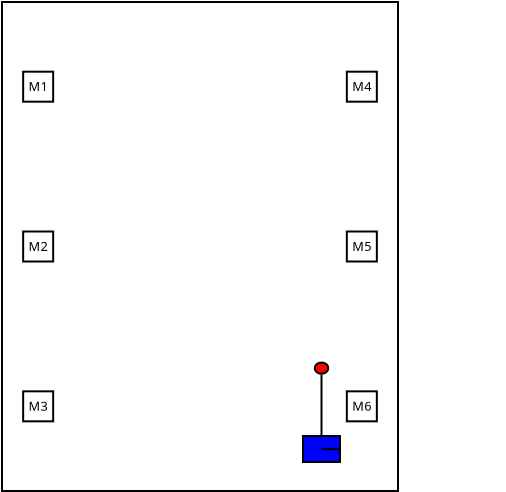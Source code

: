 <?xml version="1.0" encoding="UTF-8"?>
<dia:diagram xmlns:dia="http://www.lysator.liu.se/~alla/dia/">
  <dia:layer name="Background" visible="true" active="true">
    <dia:object type="Standard - Box" version="0" id="O0">
      <dia:attribute name="obj_pos">
        <dia:point val="17.75,4.55"/>
      </dia:attribute>
      <dia:attribute name="obj_bb">
        <dia:rectangle val="17.7,4.5;37.6,29.05"/>
      </dia:attribute>
      <dia:attribute name="elem_corner">
        <dia:point val="17.75,4.55"/>
      </dia:attribute>
      <dia:attribute name="elem_width">
        <dia:real val="19.8"/>
      </dia:attribute>
      <dia:attribute name="elem_height">
        <dia:real val="24.45"/>
      </dia:attribute>
      <dia:attribute name="show_background">
        <dia:boolean val="true"/>
      </dia:attribute>
    </dia:object>
    <dia:group>
      <dia:group>
        <dia:group>
          <dia:object type="Standard - Box" version="0" id="O1">
            <dia:attribute name="obj_pos">
              <dia:point val="18.808,8.034"/>
            </dia:attribute>
            <dia:attribute name="obj_bb">
              <dia:rectangle val="18.758,7.984;20.358,9.584"/>
            </dia:attribute>
            <dia:attribute name="elem_corner">
              <dia:point val="18.808,8.034"/>
            </dia:attribute>
            <dia:attribute name="elem_width">
              <dia:real val="1.5"/>
            </dia:attribute>
            <dia:attribute name="elem_height">
              <dia:real val="1.5"/>
            </dia:attribute>
            <dia:attribute name="show_background">
              <dia:boolean val="true"/>
            </dia:attribute>
          </dia:object>
          <dia:object type="Standard - Text" version="1" id="O2">
            <dia:attribute name="obj_pos">
              <dia:point val="19.078,9.005"/>
            </dia:attribute>
            <dia:attribute name="obj_bb">
              <dia:rectangle val="19.078,8.41;20.038,9.158"/>
            </dia:attribute>
            <dia:attribute name="text">
              <dia:composite type="text">
                <dia:attribute name="string">
                  <dia:string>#M1#</dia:string>
                </dia:attribute>
                <dia:attribute name="font">
                  <dia:font family="sans" style="0" name="Helvetica"/>
                </dia:attribute>
                <dia:attribute name="height">
                  <dia:real val="0.8"/>
                </dia:attribute>
                <dia:attribute name="pos">
                  <dia:point val="19.078,9.005"/>
                </dia:attribute>
                <dia:attribute name="color">
                  <dia:color val="#000000"/>
                </dia:attribute>
                <dia:attribute name="alignment">
                  <dia:enum val="0"/>
                </dia:attribute>
              </dia:composite>
            </dia:attribute>
            <dia:attribute name="valign">
              <dia:enum val="3"/>
            </dia:attribute>
          </dia:object>
        </dia:group>
        <dia:group>
          <dia:object type="Standard - Box" version="0" id="O3">
            <dia:attribute name="obj_pos">
              <dia:point val="34.992,8.034"/>
            </dia:attribute>
            <dia:attribute name="obj_bb">
              <dia:rectangle val="34.942,7.984;36.542,9.584"/>
            </dia:attribute>
            <dia:attribute name="elem_corner">
              <dia:point val="34.992,8.034"/>
            </dia:attribute>
            <dia:attribute name="elem_width">
              <dia:real val="1.5"/>
            </dia:attribute>
            <dia:attribute name="elem_height">
              <dia:real val="1.5"/>
            </dia:attribute>
            <dia:attribute name="show_background">
              <dia:boolean val="true"/>
            </dia:attribute>
          </dia:object>
          <dia:object type="Standard - Text" version="1" id="O4">
            <dia:attribute name="obj_pos">
              <dia:point val="35.262,9.005"/>
            </dia:attribute>
            <dia:attribute name="obj_bb">
              <dia:rectangle val="35.262,8.41;36.222,9.158"/>
            </dia:attribute>
            <dia:attribute name="text">
              <dia:composite type="text">
                <dia:attribute name="string">
                  <dia:string>#M4#</dia:string>
                </dia:attribute>
                <dia:attribute name="font">
                  <dia:font family="sans" style="0" name="Helvetica"/>
                </dia:attribute>
                <dia:attribute name="height">
                  <dia:real val="0.8"/>
                </dia:attribute>
                <dia:attribute name="pos">
                  <dia:point val="35.262,9.005"/>
                </dia:attribute>
                <dia:attribute name="color">
                  <dia:color val="#000000"/>
                </dia:attribute>
                <dia:attribute name="alignment">
                  <dia:enum val="0"/>
                </dia:attribute>
              </dia:composite>
            </dia:attribute>
            <dia:attribute name="valign">
              <dia:enum val="3"/>
            </dia:attribute>
          </dia:object>
        </dia:group>
      </dia:group>
      <dia:group>
        <dia:group>
          <dia:object type="Standard - Box" version="0" id="O5">
            <dia:attribute name="obj_pos">
              <dia:point val="18.808,16.025"/>
            </dia:attribute>
            <dia:attribute name="obj_bb">
              <dia:rectangle val="18.758,15.975;20.358,17.575"/>
            </dia:attribute>
            <dia:attribute name="elem_corner">
              <dia:point val="18.808,16.025"/>
            </dia:attribute>
            <dia:attribute name="elem_width">
              <dia:real val="1.5"/>
            </dia:attribute>
            <dia:attribute name="elem_height">
              <dia:real val="1.5"/>
            </dia:attribute>
            <dia:attribute name="show_background">
              <dia:boolean val="true"/>
            </dia:attribute>
          </dia:object>
          <dia:object type="Standard - Text" version="1" id="O6">
            <dia:attribute name="obj_pos">
              <dia:point val="19.078,16.996"/>
            </dia:attribute>
            <dia:attribute name="obj_bb">
              <dia:rectangle val="19.078,16.401;20.038,17.149"/>
            </dia:attribute>
            <dia:attribute name="text">
              <dia:composite type="text">
                <dia:attribute name="string">
                  <dia:string>#M2#</dia:string>
                </dia:attribute>
                <dia:attribute name="font">
                  <dia:font family="sans" style="0" name="Helvetica"/>
                </dia:attribute>
                <dia:attribute name="height">
                  <dia:real val="0.8"/>
                </dia:attribute>
                <dia:attribute name="pos">
                  <dia:point val="19.078,16.996"/>
                </dia:attribute>
                <dia:attribute name="color">
                  <dia:color val="#000000"/>
                </dia:attribute>
                <dia:attribute name="alignment">
                  <dia:enum val="0"/>
                </dia:attribute>
              </dia:composite>
            </dia:attribute>
            <dia:attribute name="valign">
              <dia:enum val="3"/>
            </dia:attribute>
          </dia:object>
        </dia:group>
        <dia:group>
          <dia:object type="Standard - Box" version="0" id="O7">
            <dia:attribute name="obj_pos">
              <dia:point val="34.992,16.025"/>
            </dia:attribute>
            <dia:attribute name="obj_bb">
              <dia:rectangle val="34.942,15.975;36.542,17.575"/>
            </dia:attribute>
            <dia:attribute name="elem_corner">
              <dia:point val="34.992,16.025"/>
            </dia:attribute>
            <dia:attribute name="elem_width">
              <dia:real val="1.5"/>
            </dia:attribute>
            <dia:attribute name="elem_height">
              <dia:real val="1.5"/>
            </dia:attribute>
            <dia:attribute name="show_background">
              <dia:boolean val="true"/>
            </dia:attribute>
          </dia:object>
          <dia:object type="Standard - Text" version="1" id="O8">
            <dia:attribute name="obj_pos">
              <dia:point val="35.262,16.996"/>
            </dia:attribute>
            <dia:attribute name="obj_bb">
              <dia:rectangle val="35.262,16.401;36.222,17.149"/>
            </dia:attribute>
            <dia:attribute name="text">
              <dia:composite type="text">
                <dia:attribute name="string">
                  <dia:string>#M5#</dia:string>
                </dia:attribute>
                <dia:attribute name="font">
                  <dia:font family="sans" style="0" name="Helvetica"/>
                </dia:attribute>
                <dia:attribute name="height">
                  <dia:real val="0.8"/>
                </dia:attribute>
                <dia:attribute name="pos">
                  <dia:point val="35.262,16.996"/>
                </dia:attribute>
                <dia:attribute name="color">
                  <dia:color val="#000000"/>
                </dia:attribute>
                <dia:attribute name="alignment">
                  <dia:enum val="0"/>
                </dia:attribute>
              </dia:composite>
            </dia:attribute>
            <dia:attribute name="valign">
              <dia:enum val="3"/>
            </dia:attribute>
          </dia:object>
        </dia:group>
      </dia:group>
      <dia:group>
        <dia:group>
          <dia:object type="Standard - Box" version="0" id="O9">
            <dia:attribute name="obj_pos">
              <dia:point val="18.808,24.016"/>
            </dia:attribute>
            <dia:attribute name="obj_bb">
              <dia:rectangle val="18.758,23.966;20.358,25.566"/>
            </dia:attribute>
            <dia:attribute name="elem_corner">
              <dia:point val="18.808,24.016"/>
            </dia:attribute>
            <dia:attribute name="elem_width">
              <dia:real val="1.5"/>
            </dia:attribute>
            <dia:attribute name="elem_height">
              <dia:real val="1.5"/>
            </dia:attribute>
            <dia:attribute name="show_background">
              <dia:boolean val="true"/>
            </dia:attribute>
          </dia:object>
          <dia:object type="Standard - Text" version="1" id="O10">
            <dia:attribute name="obj_pos">
              <dia:point val="19.078,24.988"/>
            </dia:attribute>
            <dia:attribute name="obj_bb">
              <dia:rectangle val="19.078,24.392;20.038,25.14"/>
            </dia:attribute>
            <dia:attribute name="text">
              <dia:composite type="text">
                <dia:attribute name="string">
                  <dia:string>#M3#</dia:string>
                </dia:attribute>
                <dia:attribute name="font">
                  <dia:font family="sans" style="0" name="Helvetica"/>
                </dia:attribute>
                <dia:attribute name="height">
                  <dia:real val="0.8"/>
                </dia:attribute>
                <dia:attribute name="pos">
                  <dia:point val="19.078,24.988"/>
                </dia:attribute>
                <dia:attribute name="color">
                  <dia:color val="#000000"/>
                </dia:attribute>
                <dia:attribute name="alignment">
                  <dia:enum val="0"/>
                </dia:attribute>
              </dia:composite>
            </dia:attribute>
            <dia:attribute name="valign">
              <dia:enum val="3"/>
            </dia:attribute>
          </dia:object>
        </dia:group>
        <dia:group>
          <dia:object type="Standard - Box" version="0" id="O11">
            <dia:attribute name="obj_pos">
              <dia:point val="34.992,24.016"/>
            </dia:attribute>
            <dia:attribute name="obj_bb">
              <dia:rectangle val="34.942,23.966;36.542,25.566"/>
            </dia:attribute>
            <dia:attribute name="elem_corner">
              <dia:point val="34.992,24.016"/>
            </dia:attribute>
            <dia:attribute name="elem_width">
              <dia:real val="1.5"/>
            </dia:attribute>
            <dia:attribute name="elem_height">
              <dia:real val="1.5"/>
            </dia:attribute>
            <dia:attribute name="show_background">
              <dia:boolean val="true"/>
            </dia:attribute>
          </dia:object>
          <dia:object type="Standard - Text" version="1" id="O12">
            <dia:attribute name="obj_pos">
              <dia:point val="35.262,24.988"/>
            </dia:attribute>
            <dia:attribute name="obj_bb">
              <dia:rectangle val="35.262,24.392;36.222,25.14"/>
            </dia:attribute>
            <dia:attribute name="text">
              <dia:composite type="text">
                <dia:attribute name="string">
                  <dia:string>#M6#</dia:string>
                </dia:attribute>
                <dia:attribute name="font">
                  <dia:font family="sans" style="0" name="Helvetica"/>
                </dia:attribute>
                <dia:attribute name="height">
                  <dia:real val="0.8"/>
                </dia:attribute>
                <dia:attribute name="pos">
                  <dia:point val="35.262,24.988"/>
                </dia:attribute>
                <dia:attribute name="color">
                  <dia:color val="#000000"/>
                </dia:attribute>
                <dia:attribute name="alignment">
                  <dia:enum val="0"/>
                </dia:attribute>
              </dia:composite>
            </dia:attribute>
            <dia:attribute name="valign">
              <dia:enum val="3"/>
            </dia:attribute>
          </dia:object>
        </dia:group>
      </dia:group>
    </dia:group>
    <dia:object type="Standard - Box" version="0" id="O13">
      <dia:attribute name="obj_pos">
        <dia:point val="32.8,26.25"/>
      </dia:attribute>
      <dia:attribute name="obj_bb">
        <dia:rectangle val="32.75,26.2;34.7,27.6"/>
      </dia:attribute>
      <dia:attribute name="elem_corner">
        <dia:point val="32.8,26.25"/>
      </dia:attribute>
      <dia:attribute name="elem_width">
        <dia:real val="1.85"/>
      </dia:attribute>
      <dia:attribute name="elem_height">
        <dia:real val="1.3"/>
      </dia:attribute>
      <dia:attribute name="inner_color">
        <dia:color val="#0000ff"/>
      </dia:attribute>
      <dia:attribute name="show_background">
        <dia:boolean val="true"/>
      </dia:attribute>
    </dia:object>
    <dia:object type="Standard - Line" version="0" id="O14">
      <dia:attribute name="obj_pos">
        <dia:point val="34.6,26.9"/>
      </dia:attribute>
      <dia:attribute name="obj_bb">
        <dia:rectangle val="33.675,26.85;34.65,26.95"/>
      </dia:attribute>
      <dia:attribute name="conn_endpoints">
        <dia:point val="34.6,26.9"/>
        <dia:point val="33.725,26.9"/>
      </dia:attribute>
      <dia:attribute name="numcp">
        <dia:int val="1"/>
      </dia:attribute>
      <dia:connections>
        <dia:connection handle="0" to="O13" connection="3"/>
        <dia:connection handle="1" to="O13" connection="8"/>
      </dia:connections>
    </dia:object>
    <dia:object type="Standard - PolyLine" version="0" id="O15">
      <dia:attribute name="obj_pos">
        <dia:point val="27.65,16.775"/>
      </dia:attribute>
      <dia:attribute name="obj_bb">
        <dia:rectangle val="27.65,16.775;27.65,16.775"/>
      </dia:attribute>
      <dia:attribute name="poly_points">
        <dia:point val="27.65,16.775"/>
        <dia:point val="27.65,16.775"/>
      </dia:attribute>
      <dia:connections>
        <dia:connection handle="0" to="O0" connection="8"/>
        <dia:connection handle="1" to="O0" connection="8"/>
      </dia:connections>
    </dia:object>
    <dia:object type="Standard - PolyLine" version="0" id="O16">
      <dia:attribute name="obj_pos">
        <dia:point val="27.65,16.775"/>
      </dia:attribute>
      <dia:attribute name="obj_bb">
        <dia:rectangle val="27.65,16.775;27.65,16.775"/>
      </dia:attribute>
      <dia:attribute name="poly_points">
        <dia:point val="27.65,16.775"/>
        <dia:point val="27.65,16.775"/>
      </dia:attribute>
      <dia:connections>
        <dia:connection handle="0" to="O0" connection="8"/>
        <dia:connection handle="1" to="O0" connection="8"/>
      </dia:connections>
    </dia:object>
    <dia:object type="Standard - Line" version="0" id="O17">
      <dia:attribute name="obj_pos">
        <dia:point val="33.725,26.2"/>
      </dia:attribute>
      <dia:attribute name="obj_bb">
        <dia:rectangle val="33.675,23.138;33.775,26.25"/>
      </dia:attribute>
      <dia:attribute name="conn_endpoints">
        <dia:point val="33.725,26.2"/>
        <dia:point val="33.725,23.188"/>
      </dia:attribute>
      <dia:attribute name="numcp">
        <dia:int val="1"/>
      </dia:attribute>
      <dia:connections>
        <dia:connection handle="0" to="O13" connection="8"/>
        <dia:connection handle="1" to="O18" connection="8"/>
      </dia:connections>
    </dia:object>
    <dia:object type="Standard - Ellipse" version="0" id="O18">
      <dia:attribute name="obj_pos">
        <dia:point val="33.388,22.578"/>
      </dia:attribute>
      <dia:attribute name="obj_bb">
        <dia:rectangle val="33.337,22.528;34.112,23.188"/>
      </dia:attribute>
      <dia:attribute name="elem_corner">
        <dia:point val="33.388,22.578"/>
      </dia:attribute>
      <dia:attribute name="elem_width">
        <dia:real val="0.675"/>
      </dia:attribute>
      <dia:attribute name="elem_height">
        <dia:real val="0.559"/>
      </dia:attribute>
      <dia:attribute name="inner_color">
        <dia:color val="#ff0000"/>
      </dia:attribute>
    </dia:object>
    <dia:object type="Standard - Ellipse" version="0" id="O19">
      <dia:attribute name="obj_pos">
        <dia:point val="42.212,27.212"/>
      </dia:attribute>
      <dia:attribute name="obj_bb">
        <dia:rectangle val="42.163,27.163;42.938,27.812"/>
      </dia:attribute>
      <dia:attribute name="elem_corner">
        <dia:point val="42.212,27.212"/>
      </dia:attribute>
      <dia:attribute name="elem_width">
        <dia:real val="0.675"/>
      </dia:attribute>
      <dia:attribute name="elem_height">
        <dia:real val="0.55"/>
      </dia:attribute>
      <dia:attribute name="border_width">
        <dia:real val="0.1"/>
      </dia:attribute>
      <dia:attribute name="border_color">
        <dia:color val="#ffffff"/>
      </dia:attribute>
    </dia:object>
  </dia:layer>
</dia:diagram>
